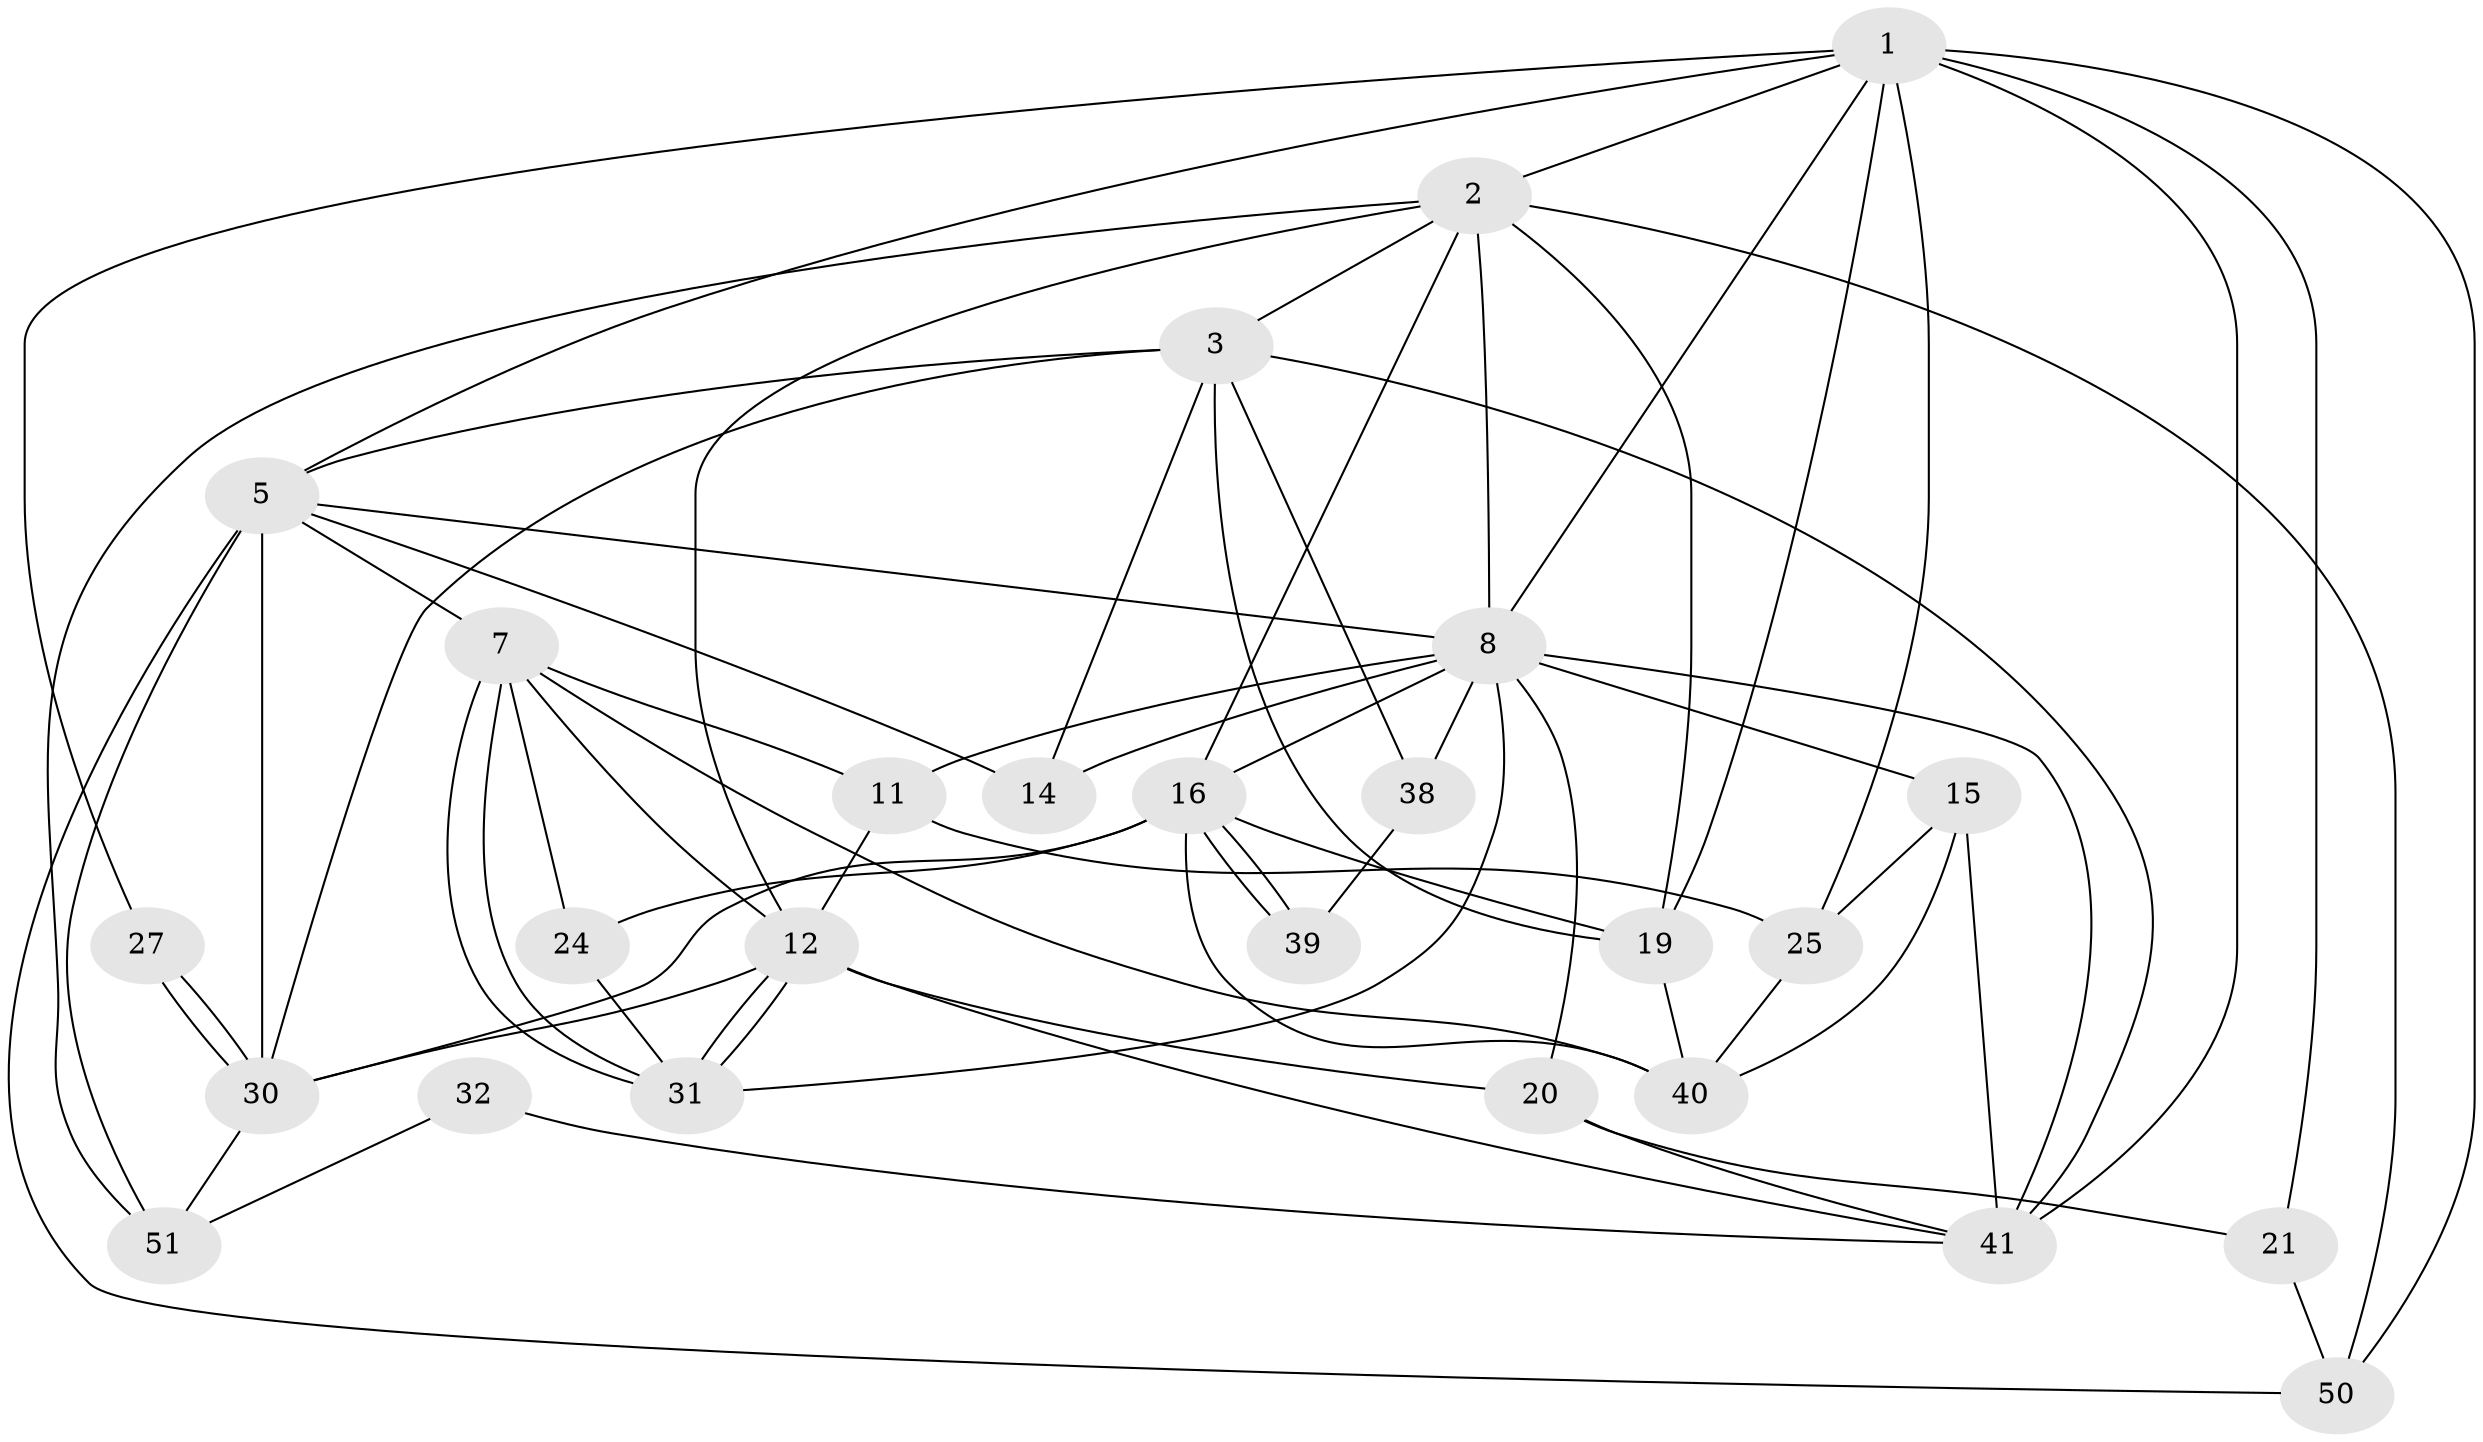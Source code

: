 // original degree distribution, {3: 0.33962264150943394, 2: 0.1320754716981132, 8: 0.03773584905660377, 6: 0.1509433962264151, 4: 0.18867924528301888, 5: 0.1509433962264151}
// Generated by graph-tools (version 1.1) at 2025/14/03/09/25 04:14:52]
// undirected, 26 vertices, 70 edges
graph export_dot {
graph [start="1"]
  node [color=gray90,style=filled];
  1 [super="+4+18+35"];
  2 [super="+47+22"];
  3 [super="+10+13"];
  5 [super="+6+9"];
  7 [super="+33"];
  8 [super="+28+17"];
  11;
  12 [super="+29"];
  14;
  15 [super="+34"];
  16 [super="+43+48"];
  19 [super="+23"];
  20 [super="+36"];
  21;
  24;
  25 [super="+52"];
  27;
  30 [super="+45"];
  31;
  32;
  38;
  39;
  40;
  41 [super="+42"];
  50;
  51;
  1 -- 50;
  1 -- 19;
  1 -- 21;
  1 -- 8;
  1 -- 25 [weight=2];
  1 -- 27;
  1 -- 2;
  1 -- 41;
  1 -- 5;
  2 -- 3;
  2 -- 50;
  2 -- 16;
  2 -- 19;
  2 -- 51;
  2 -- 8;
  2 -- 12;
  3 -- 19 [weight=2];
  3 -- 38;
  3 -- 5 [weight=2];
  3 -- 14;
  3 -- 30;
  3 -- 41;
  5 -- 8 [weight=2];
  5 -- 14;
  5 -- 50;
  5 -- 51;
  5 -- 30 [weight=2];
  5 -- 7;
  7 -- 31;
  7 -- 31;
  7 -- 24;
  7 -- 40;
  7 -- 11;
  7 -- 12;
  8 -- 31;
  8 -- 14;
  8 -- 20;
  8 -- 38 [weight=2];
  8 -- 16;
  8 -- 11;
  8 -- 15;
  8 -- 41;
  11 -- 25;
  11 -- 12;
  12 -- 31;
  12 -- 31;
  12 -- 20;
  12 -- 41;
  12 -- 30;
  15 -- 40;
  15 -- 25;
  15 -- 41;
  16 -- 24;
  16 -- 39;
  16 -- 39;
  16 -- 40;
  16 -- 19;
  16 -- 30;
  19 -- 40;
  20 -- 21;
  20 -- 41;
  21 -- 50;
  24 -- 31;
  25 -- 40;
  27 -- 30;
  27 -- 30;
  30 -- 51;
  32 -- 51;
  32 -- 41;
  38 -- 39;
}
